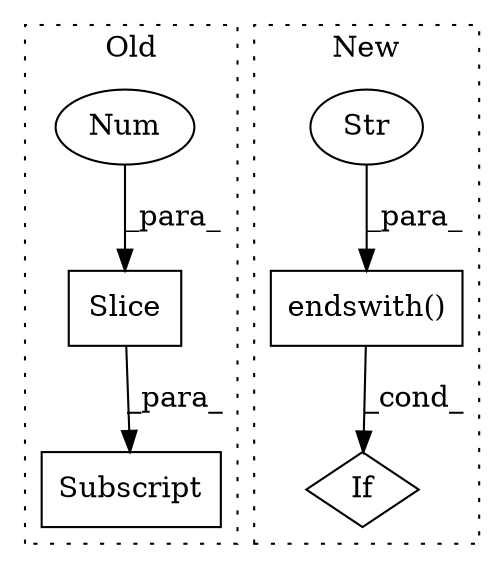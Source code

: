 digraph G {
subgraph cluster0 {
1 [label="Slice" a="80" s="8250" l="3" shape="box"];
3 [label="Num" a="76" s="8250" l="2" shape="ellipse"];
4 [label="Subscript" a="63" s="8248,0" l="6,0" shape="box"];
label = "Old";
style="dotted";
}
subgraph cluster1 {
2 [label="endswith()" a="75" s="8247,8264" l="11,1" shape="box"];
5 [label="If" a="96" s="8247,8264" l="11,1" shape="diamond"];
6 [label="Str" a="66" s="8258" l="6" shape="ellipse"];
label = "New";
style="dotted";
}
1 -> 4 [label="_para_"];
2 -> 5 [label="_cond_"];
3 -> 1 [label="_para_"];
6 -> 2 [label="_para_"];
}